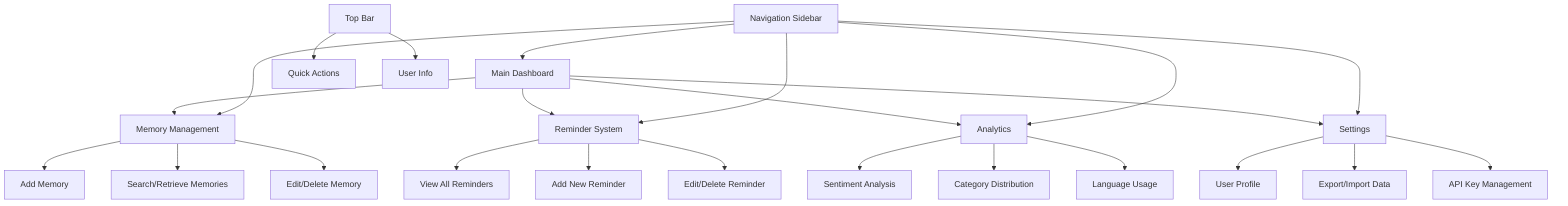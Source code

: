 graph TD
    A[Main Dashboard] --> B[Memory Management]
    A --> C[Reminder System]
    A --> D[Analytics]
    A --> E[Settings]

    B --> B1[Add Memory]
    B --> B2[Search/Retrieve Memories]
    B --> B3[Edit/Delete Memory]

    C --> C1[View All Reminders]
    C --> C2[Add New Reminder]
    C --> C3[Edit/Delete Reminder]

    D --> D1[Sentiment Analysis]
    D --> D2[Category Distribution]
    D --> D3[Language Usage]

    E --> E1[User Profile]
    E --> E2[Export/Import Data]
    E --> E3[API Key Management]

    F[Navigation Sidebar] --> A
    F --> B
    F --> C
    F --> D
    F --> E

    G[Top Bar] --> G1[Quick Actions]
    G --> G2[User Info]